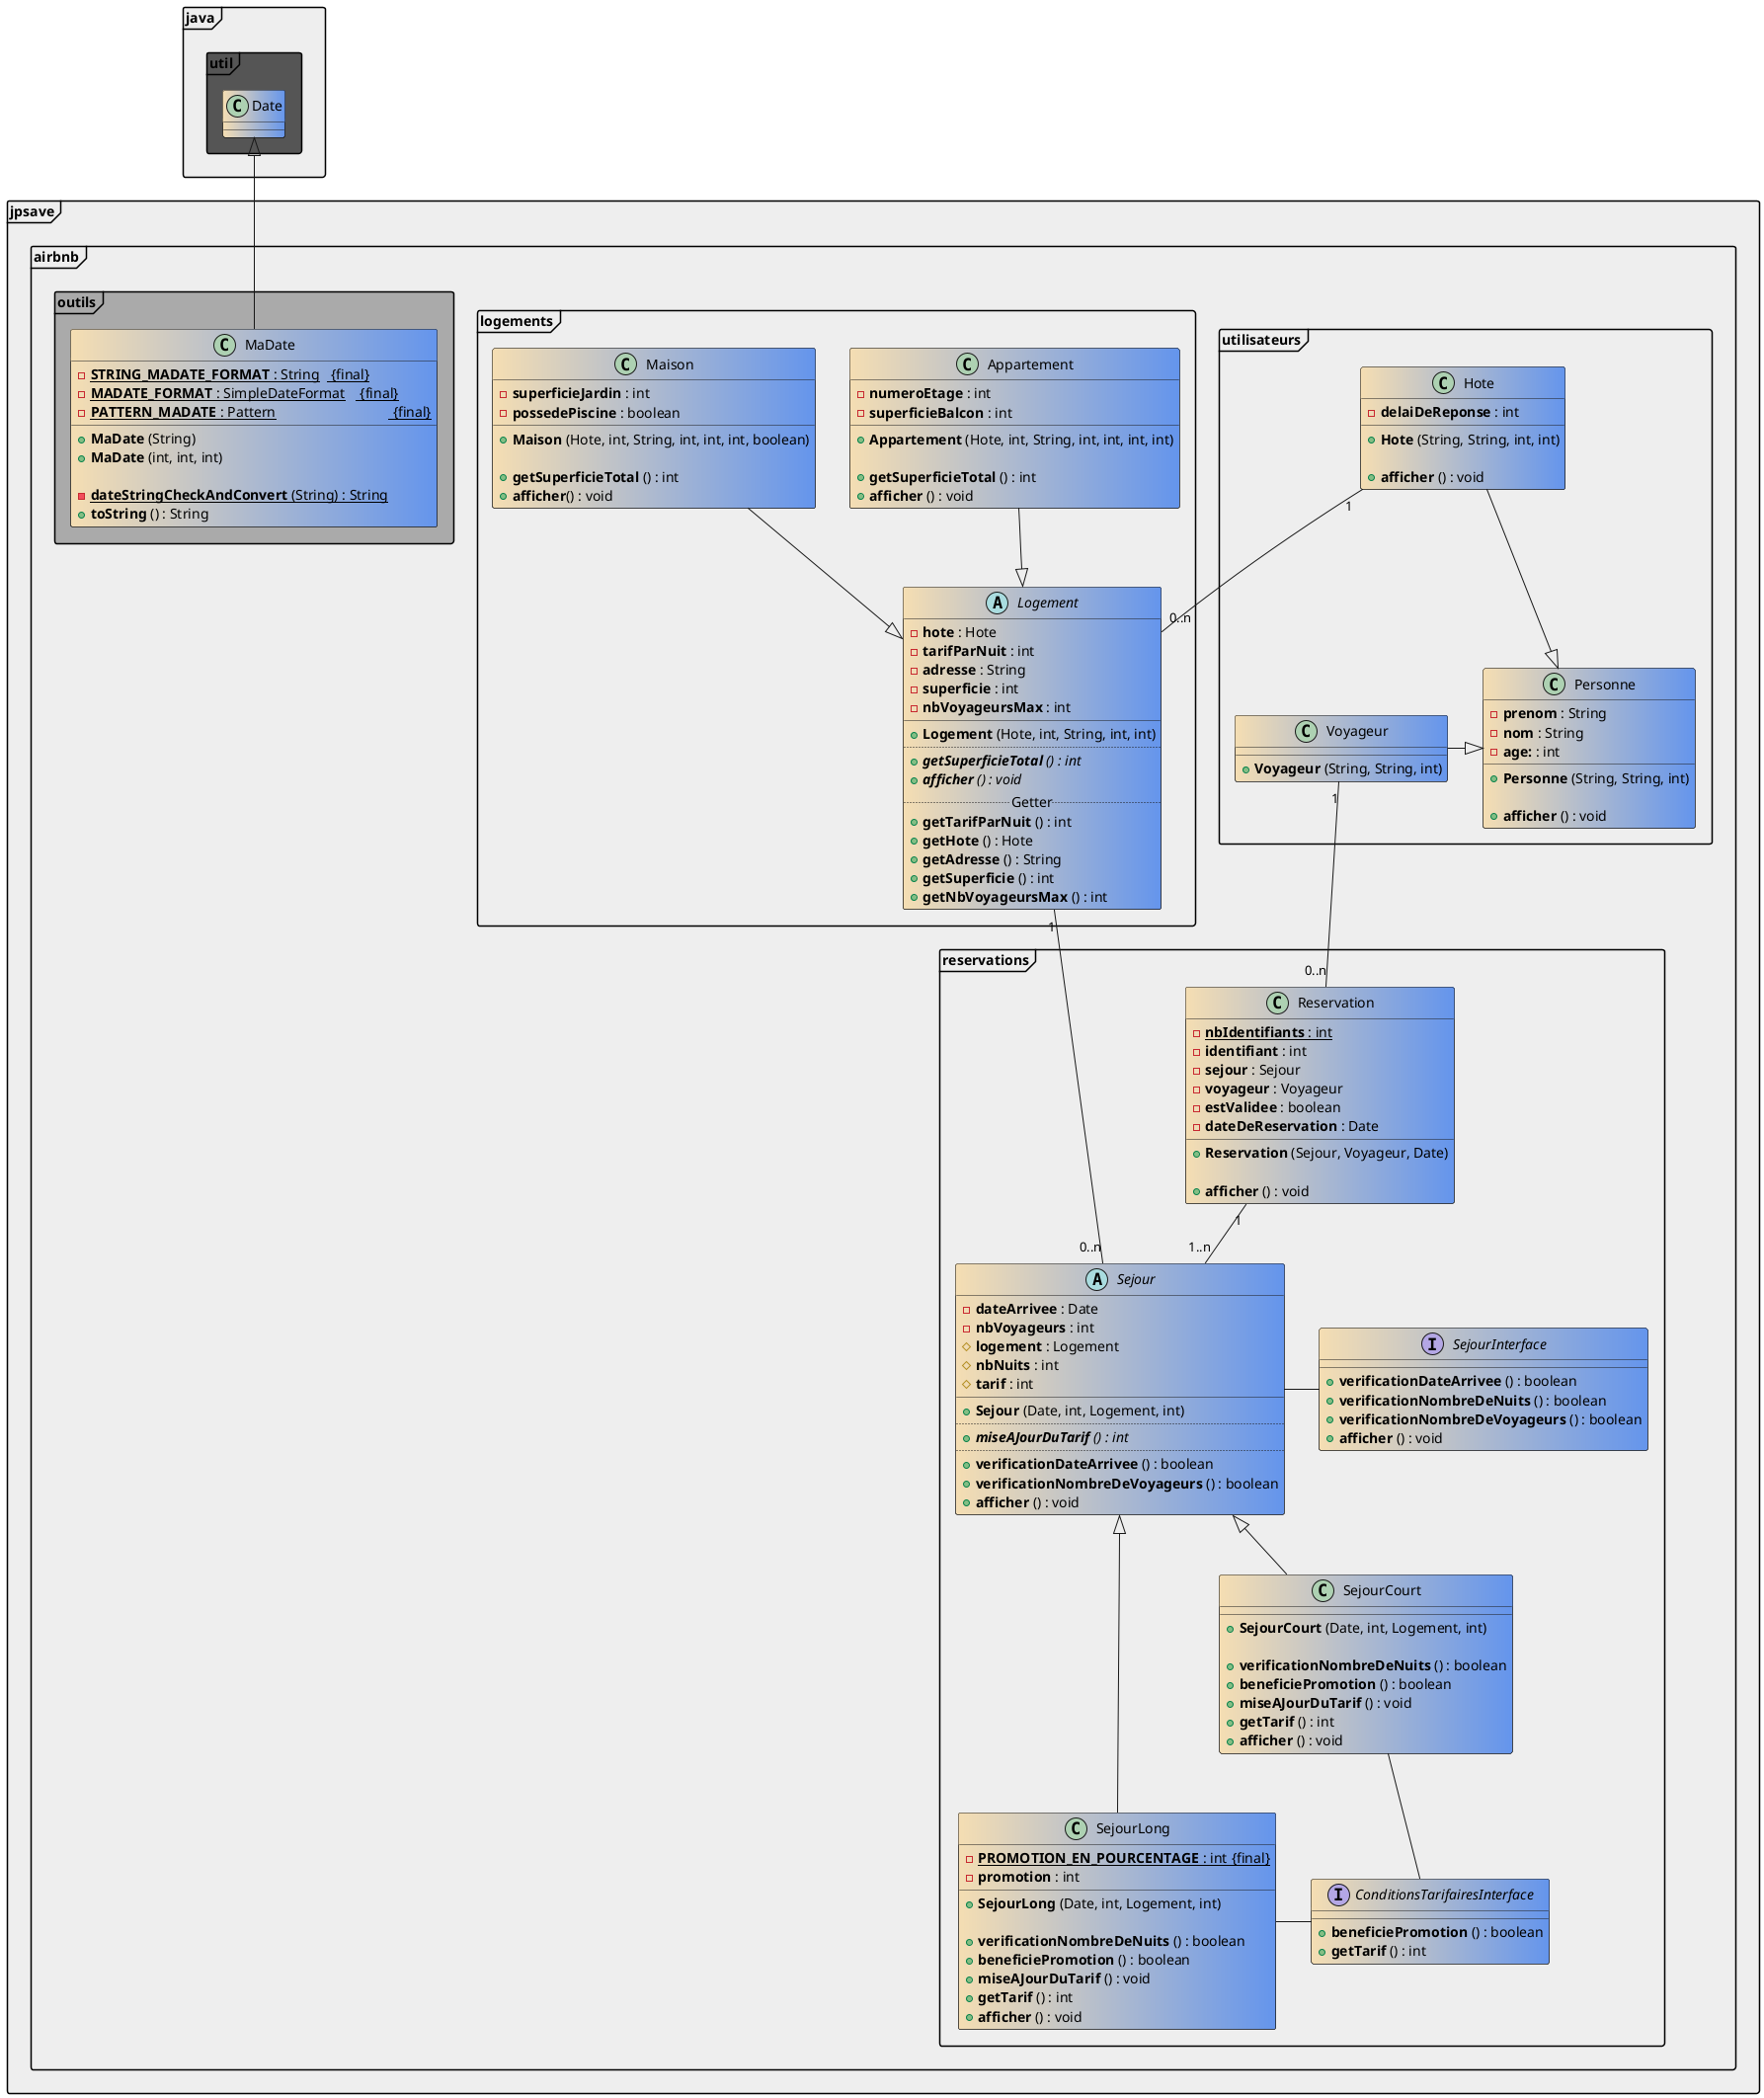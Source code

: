 @startuml

' skinparam handwritten true
'skinparam defaultFontName Jetbrains Mono
skinparam packageStyle frame
skinparam packageBackgroundColor #EEEEEE
skinparam classBackgroundColor Wheat|CornflowerBlue

!define FINAL &#123;final&#125;

package jpsave.airbnb.utilisateurs {
    class Personne {
        - <b>prenom</b> : String
        - <b>nom</b> : String
        - <b>age:</b> : int

        + <b>Personne</b> (String, String, int)

        + <b>afficher</b> () : void
    }
    class Hote {
        - <b>delaiDeReponse</b> : int

        + <b>Hote</b> (String, String, int, int)

        + <b>afficher</b> () : void
    }
    class Voyageur {

        + <b>Voyageur</b> (String, String, int)
    }
}
package jpsave.airbnb.logements {
    abstract class Logement {
        - <b>hote</b> : Hote
        - <b>tarifParNuit</b> : int
        - <b>adresse</b> : String
        - <b>superficie</b> : int
        - <b>nbVoyageursMax</b> : int
        __
        + <b>Logement</b> (Hote, int, String, int, int)
        ..
        + <b>{abstract}getSuperficieTotal</b> () : int
        + <b>{abstract}afficher</b> () : void
        ..Getter..
        + <b>getTarifParNuit</b> () : int
        + <b>getHote</b> () : Hote
        + <b>getAdresse</b> () : String
        + <b>getSuperficie</b> () : int
        + <b>getNbVoyageursMax</b> () : int
    }
    class Appartement {
        - <b>numeroEtage</b> : int
        - <b>superficieBalcon</b> : int

        + <b>Appartement</b> (Hote, int, String, int, int, int, int)

        + <b>getSuperficieTotal</b> () : int
        + <b>afficher</b> () : void
    }
    class Maison {
        - <b>superficieJardin</b> : int
        - <b>possedePiscine</b> : boolean

        + <b>Maison</b> (Hote, int, String, int, int, int, boolean)

        + <b>getSuperficieTotal</b> () : int
        + <b>afficher</b>() : void
    }
}
package jpsave.airbnb.reservations {
    interface SejourInterface {
        + <b>verificationDateArrivee</b> () : boolean
        + <b>verificationNombreDeNuits</b> () : boolean
        + <b>verificationNombreDeVoyageurs</b> () : boolean
        + <b>afficher</b> () : void
    }
    interface ConditionsTarifairesInterface {
        + <b>beneficiePromotion</b> () : boolean
        + <b>getTarif</b> () : int
    }
    abstract class Sejour {
        - <b>dateArrivee</b> : Date
        - <b>nbVoyageurs</b> : int
        # <b>logement</b> : Logement
        # <b>nbNuits</b> : int
        # <b>tarif</b> : int
        __
        + <b>Sejour</b> (Date, int, Logement, int)
        ..
        + <b>{abstract}miseAJourDuTarif</b> () : int
        ..
        + <b>verificationDateArrivee</b> () : boolean
        + <b>verificationNombreDeVoyageurs</b> () : boolean
        + <b>afficher</b> () : void
    }
    class SejourCourt {
        + <b>SejourCourt</b> (Date, int, Logement, int)

        + <b>verificationNombreDeNuits</b> () : boolean
        + <b>beneficiePromotion</b> () : boolean
        + <b>miseAJourDuTarif</b> () : void
        + <b>getTarif</b> () : int
        + <b>afficher</b> () : void
    }
    class SejourLong {
        - <b>{static}PROMOTION_EN_POURCENTAGE</b> : int\t FINAL
        - <b>promotion</b> : int

        + <b>SejourLong</b> (Date, int, Logement, int)

        + <b>verificationNombreDeNuits</b> () : boolean
        + <b>beneficiePromotion</b> () : boolean
        + <b>miseAJourDuTarif</b> () : void
        + <b>getTarif</b> () : int
        + <b>afficher</b> () : void
    }
    class Reservation {
        - <b>{static}nbIdentifiants</b> : int
        - <b>identifiant</b> : int
        - <b>sejour</b> : Sejour
        - <b>voyageur</b> : Voyageur
        - <b>estValidee</b> : boolean
        - <b>dateDeReservation</b> : Date

        + <b>Reservation</b> (Sejour, Voyageur, Date)

        + <b>afficher</b> () : void
    }
}

package jpsave.airbnb.outils #AAAAAA {
    class MaDate {
        - <b>{static}STRING_MADATE_FORMAT</b> : String\t FINAL
        - <b>{static}MADATE_FORMAT</b> : SimpleDateFormat\t FINAL
        - <b>{static}PATTERN_MADATE</b> : Pattern\t\t\t\t FINAL

        + <b>MaDate</b> (String)
        + <b>MaDate</b> (int, int, int)

        - {static}<b>dateStringCheckAndConvert</b> (String) : String
        + <b>toString</b> () : String
    }
}
package java.util #555555 {
    class Date {}
}
Date <|-- MaDate

Hote --|>  Personne
Voyageur -|>  Personne
Maison --|>  Logement
Appartement --|>  Logement
Hote "1" -- "0..n" Logement
Voyageur "1" -- "0..n" Reservation
Logement "1" -- "0..n" Sejour
Reservation "1" -- "1..n" Sejour
Sejour - SejourInterface
Sejour <|-- SejourCourt
Sejour <|-- SejourLong
SejourCourt -down- ConditionsTarifairesInterface
SejourLong - ConditionsTarifairesInterface

@enduml